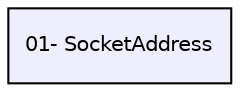 digraph "01- SocketAddress" {
  compound=true
  node [ fontsize="10", fontname="Helvetica"];
  edge [ labelfontsize="10", labelfontname="Helvetica"];
  dir_1e05fd7eadd4b0da70b9cf18be293c11 [shape=box, label="01- SocketAddress", style="filled", fillcolor="#eeeeff", pencolor="black", URL="dir_1e05fd7eadd4b0da70b9cf18be293c11.html"];
}
